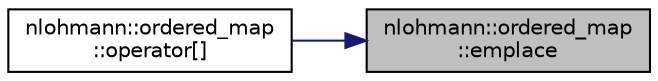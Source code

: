 digraph "nlohmann::ordered_map::emplace"
{
 // LATEX_PDF_SIZE
  edge [fontname="Helvetica",fontsize="10",labelfontname="Helvetica",labelfontsize="10"];
  node [fontname="Helvetica",fontsize="10",shape=record];
  rankdir="RL";
  Node1 [label="nlohmann::ordered_map\l::emplace",height=0.2,width=0.4,color="black", fillcolor="grey75", style="filled", fontcolor="black",tooltip=" "];
  Node1 -> Node2 [dir="back",color="midnightblue",fontsize="10",style="solid",fontname="Helvetica"];
  Node2 [label="nlohmann::ordered_map\l::operator[]",height=0.2,width=0.4,color="black", fillcolor="white", style="filled",URL="$structnlohmann_1_1ordered__map.html#a4a61e10f15737d8aeef2c09e43ed27a3",tooltip=" "];
}
